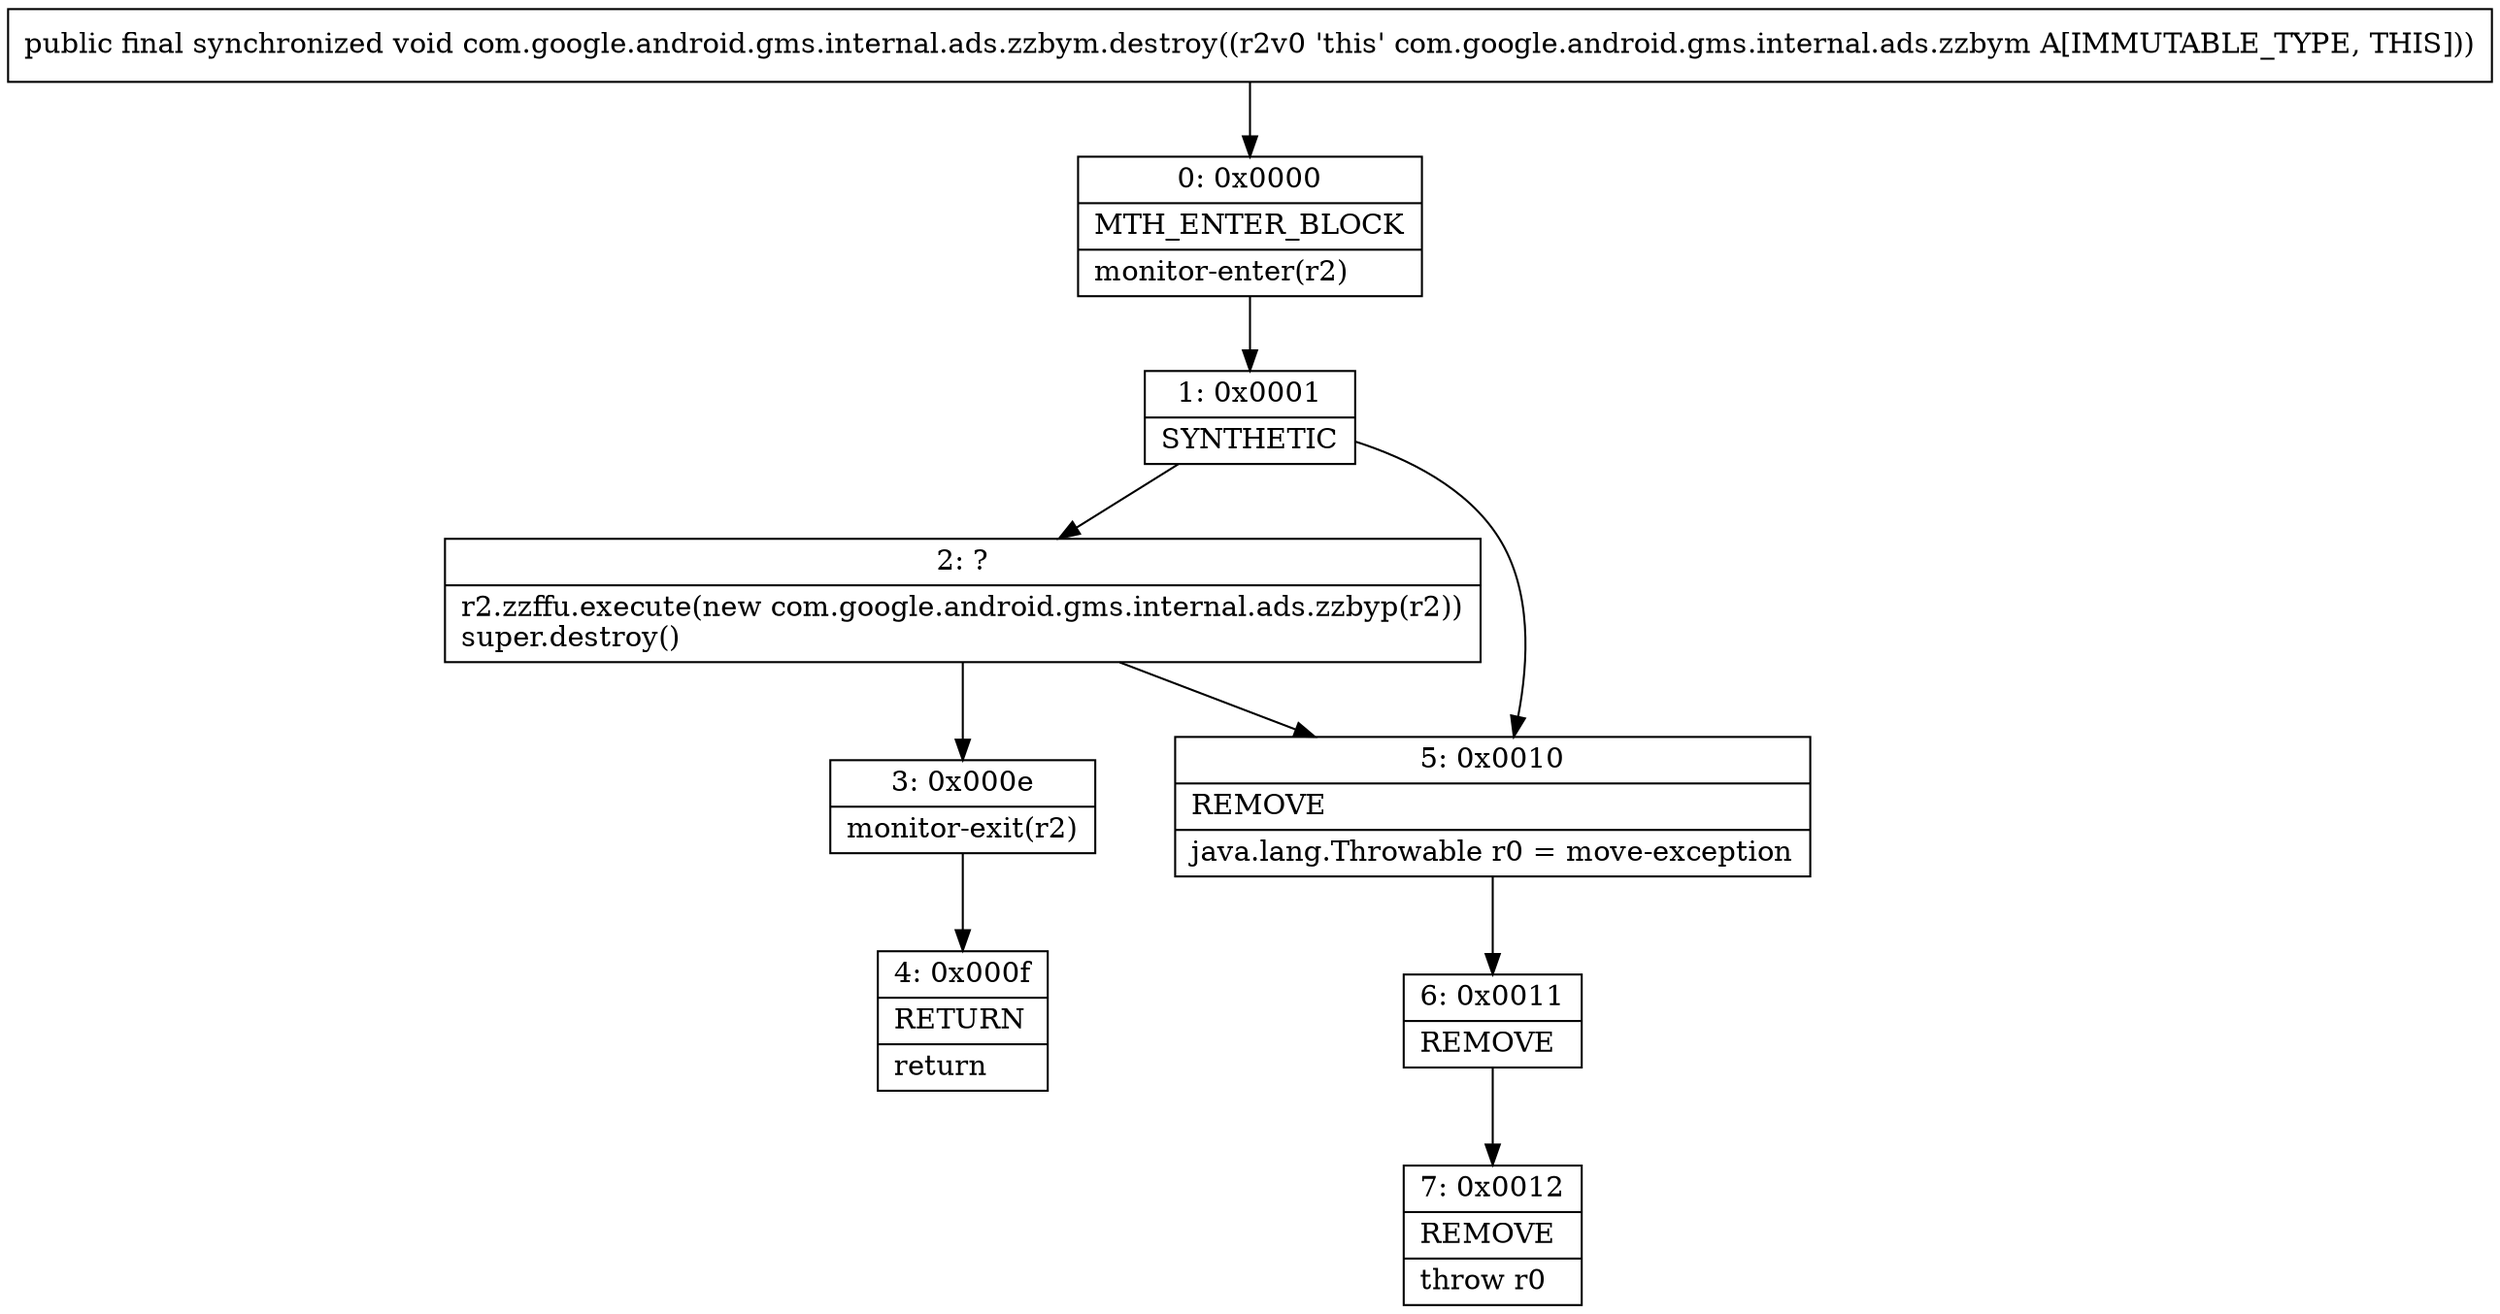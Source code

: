 digraph "CFG forcom.google.android.gms.internal.ads.zzbym.destroy()V" {
Node_0 [shape=record,label="{0\:\ 0x0000|MTH_ENTER_BLOCK\l|monitor\-enter(r2)\l}"];
Node_1 [shape=record,label="{1\:\ 0x0001|SYNTHETIC\l}"];
Node_2 [shape=record,label="{2\:\ ?|r2.zzffu.execute(new com.google.android.gms.internal.ads.zzbyp(r2))\lsuper.destroy()\l}"];
Node_3 [shape=record,label="{3\:\ 0x000e|monitor\-exit(r2)\l}"];
Node_4 [shape=record,label="{4\:\ 0x000f|RETURN\l|return\l}"];
Node_5 [shape=record,label="{5\:\ 0x0010|REMOVE\l|java.lang.Throwable r0 = move\-exception\l}"];
Node_6 [shape=record,label="{6\:\ 0x0011|REMOVE\l}"];
Node_7 [shape=record,label="{7\:\ 0x0012|REMOVE\l|throw r0\l}"];
MethodNode[shape=record,label="{public final synchronized void com.google.android.gms.internal.ads.zzbym.destroy((r2v0 'this' com.google.android.gms.internal.ads.zzbym A[IMMUTABLE_TYPE, THIS])) }"];
MethodNode -> Node_0;
Node_0 -> Node_1;
Node_1 -> Node_2;
Node_1 -> Node_5;
Node_2 -> Node_3;
Node_2 -> Node_5;
Node_3 -> Node_4;
Node_5 -> Node_6;
Node_6 -> Node_7;
}

